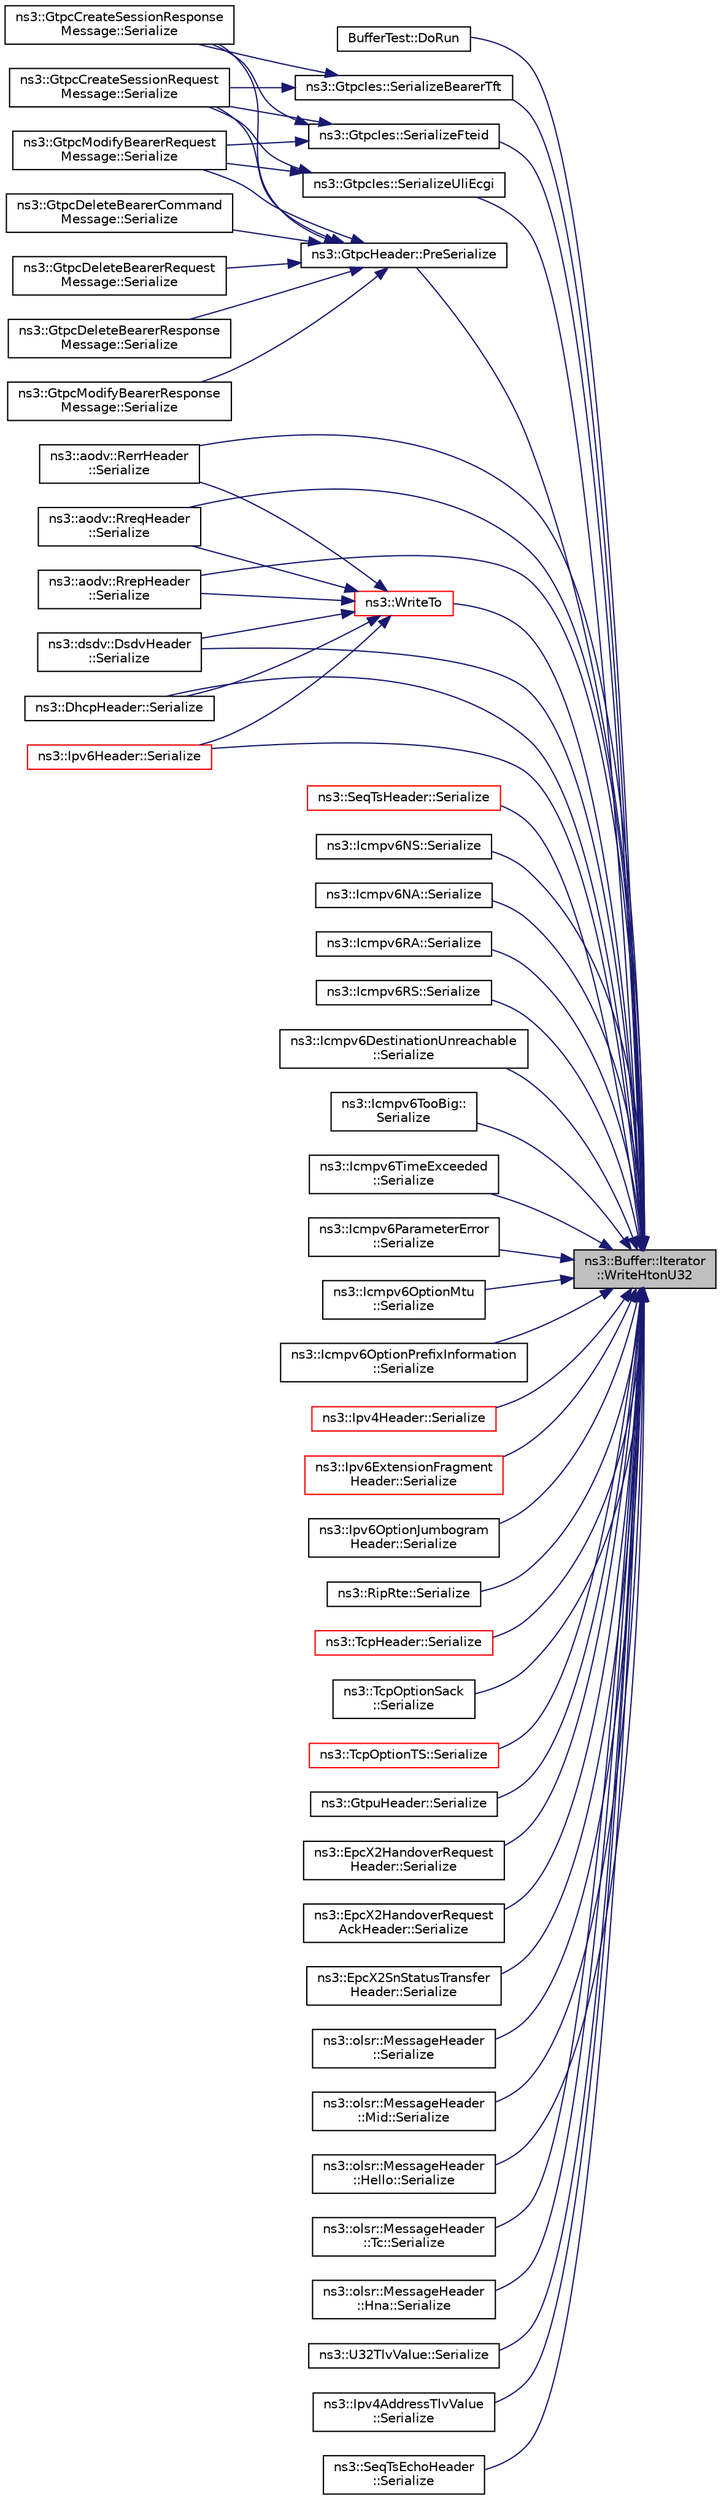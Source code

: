 digraph "ns3::Buffer::Iterator::WriteHtonU32"
{
 // LATEX_PDF_SIZE
  edge [fontname="Helvetica",fontsize="10",labelfontname="Helvetica",labelfontsize="10"];
  node [fontname="Helvetica",fontsize="10",shape=record];
  rankdir="RL";
  Node1 [label="ns3::Buffer::Iterator\l::WriteHtonU32",height=0.2,width=0.4,color="black", fillcolor="grey75", style="filled", fontcolor="black",tooltip=" "];
  Node1 -> Node2 [dir="back",color="midnightblue",fontsize="10",style="solid",fontname="Helvetica"];
  Node2 [label="BufferTest::DoRun",height=0.2,width=0.4,color="black", fillcolor="white", style="filled",URL="$class_buffer_test.html#a4ffd025f50c962366167daef7df0ac58",tooltip="Implementation to actually run this TestCase."];
  Node1 -> Node3 [dir="back",color="midnightblue",fontsize="10",style="solid",fontname="Helvetica"];
  Node3 [label="ns3::GtpcHeader::PreSerialize",height=0.2,width=0.4,color="black", fillcolor="white", style="filled",URL="$classns3_1_1_gtpc_header.html#a047f6096d967d40b2102cb946aa9fadf",tooltip="Serialize the GTP-C header in the GTP-C messages."];
  Node3 -> Node4 [dir="back",color="midnightblue",fontsize="10",style="solid",fontname="Helvetica"];
  Node4 [label="ns3::GtpcCreateSessionRequest\lMessage::Serialize",height=0.2,width=0.4,color="black", fillcolor="white", style="filled",URL="$classns3_1_1_gtpc_create_session_request_message.html#ade19154d2dba0cb546fe629e4febc3d8",tooltip=" "];
  Node3 -> Node5 [dir="back",color="midnightblue",fontsize="10",style="solid",fontname="Helvetica"];
  Node5 [label="ns3::GtpcCreateSessionResponse\lMessage::Serialize",height=0.2,width=0.4,color="black", fillcolor="white", style="filled",URL="$classns3_1_1_gtpc_create_session_response_message.html#a54ebabe0e08d2e325e303249baf708d0",tooltip=" "];
  Node3 -> Node6 [dir="back",color="midnightblue",fontsize="10",style="solid",fontname="Helvetica"];
  Node6 [label="ns3::GtpcModifyBearerRequest\lMessage::Serialize",height=0.2,width=0.4,color="black", fillcolor="white", style="filled",URL="$classns3_1_1_gtpc_modify_bearer_request_message.html#a3092f222b309600231e67121ade22ddb",tooltip=" "];
  Node3 -> Node7 [dir="back",color="midnightblue",fontsize="10",style="solid",fontname="Helvetica"];
  Node7 [label="ns3::GtpcModifyBearerResponse\lMessage::Serialize",height=0.2,width=0.4,color="black", fillcolor="white", style="filled",URL="$classns3_1_1_gtpc_modify_bearer_response_message.html#a2c1cec3f6ea212c4b7179d95d5e2d8ca",tooltip=" "];
  Node3 -> Node8 [dir="back",color="midnightblue",fontsize="10",style="solid",fontname="Helvetica"];
  Node8 [label="ns3::GtpcDeleteBearerCommand\lMessage::Serialize",height=0.2,width=0.4,color="black", fillcolor="white", style="filled",URL="$classns3_1_1_gtpc_delete_bearer_command_message.html#a61de081327fa734daac571be4e94e78d",tooltip=" "];
  Node3 -> Node9 [dir="back",color="midnightblue",fontsize="10",style="solid",fontname="Helvetica"];
  Node9 [label="ns3::GtpcDeleteBearerRequest\lMessage::Serialize",height=0.2,width=0.4,color="black", fillcolor="white", style="filled",URL="$classns3_1_1_gtpc_delete_bearer_request_message.html#a36565bccd9fa62fe24d8a3359b553d07",tooltip=" "];
  Node3 -> Node10 [dir="back",color="midnightblue",fontsize="10",style="solid",fontname="Helvetica"];
  Node10 [label="ns3::GtpcDeleteBearerResponse\lMessage::Serialize",height=0.2,width=0.4,color="black", fillcolor="white", style="filled",URL="$classns3_1_1_gtpc_delete_bearer_response_message.html#a1210687ce8047f5c401097590bd12596",tooltip=" "];
  Node1 -> Node11 [dir="back",color="midnightblue",fontsize="10",style="solid",fontname="Helvetica"];
  Node11 [label="ns3::aodv::RerrHeader\l::Serialize",height=0.2,width=0.4,color="black", fillcolor="white", style="filled",URL="$classns3_1_1aodv_1_1_rerr_header.html#af29208bf0e941a74bba5b3f5fa43c5c3",tooltip=" "];
  Node1 -> Node12 [dir="back",color="midnightblue",fontsize="10",style="solid",fontname="Helvetica"];
  Node12 [label="ns3::aodv::RreqHeader\l::Serialize",height=0.2,width=0.4,color="black", fillcolor="white", style="filled",URL="$classns3_1_1aodv_1_1_rreq_header.html#a374d735a58123e82cb2b5687df0e7818",tooltip=" "];
  Node1 -> Node13 [dir="back",color="midnightblue",fontsize="10",style="solid",fontname="Helvetica"];
  Node13 [label="ns3::aodv::RrepHeader\l::Serialize",height=0.2,width=0.4,color="black", fillcolor="white", style="filled",URL="$classns3_1_1aodv_1_1_rrep_header.html#a0145b96dcb747a1e238f2a93a7fd4169",tooltip=" "];
  Node1 -> Node14 [dir="back",color="midnightblue",fontsize="10",style="solid",fontname="Helvetica"];
  Node14 [label="ns3::SeqTsHeader::Serialize",height=0.2,width=0.4,color="red", fillcolor="white", style="filled",URL="$classns3_1_1_seq_ts_header.html#ab9afa56e3bab987c038968f2884888a3",tooltip=" "];
  Node1 -> Node16 [dir="back",color="midnightblue",fontsize="10",style="solid",fontname="Helvetica"];
  Node16 [label="ns3::dsdv::DsdvHeader\l::Serialize",height=0.2,width=0.4,color="black", fillcolor="white", style="filled",URL="$classns3_1_1dsdv_1_1_dsdv_header.html#ab9867c653be1dc938741b63d84381eeb",tooltip=" "];
  Node1 -> Node17 [dir="back",color="midnightblue",fontsize="10",style="solid",fontname="Helvetica"];
  Node17 [label="ns3::DhcpHeader::Serialize",height=0.2,width=0.4,color="black", fillcolor="white", style="filled",URL="$classns3_1_1_dhcp_header.html#a51f751c68e6cb356fa731e7c61adf975",tooltip=" "];
  Node1 -> Node18 [dir="back",color="midnightblue",fontsize="10",style="solid",fontname="Helvetica"];
  Node18 [label="ns3::Icmpv6NS::Serialize",height=0.2,width=0.4,color="black", fillcolor="white", style="filled",URL="$classns3_1_1_icmpv6_n_s.html#aebc729af73f2c352fc876e76f4a5cab9",tooltip="Serialize the packet."];
  Node1 -> Node19 [dir="back",color="midnightblue",fontsize="10",style="solid",fontname="Helvetica"];
  Node19 [label="ns3::Icmpv6NA::Serialize",height=0.2,width=0.4,color="black", fillcolor="white", style="filled",URL="$classns3_1_1_icmpv6_n_a.html#af63511f282e7290b4368b77b869d739f",tooltip="Serialize the packet."];
  Node1 -> Node20 [dir="back",color="midnightblue",fontsize="10",style="solid",fontname="Helvetica"];
  Node20 [label="ns3::Icmpv6RA::Serialize",height=0.2,width=0.4,color="black", fillcolor="white", style="filled",URL="$classns3_1_1_icmpv6_r_a.html#aee1ae254556b10c1ffd1bdb1285ff579",tooltip="Serialize the packet."];
  Node1 -> Node21 [dir="back",color="midnightblue",fontsize="10",style="solid",fontname="Helvetica"];
  Node21 [label="ns3::Icmpv6RS::Serialize",height=0.2,width=0.4,color="black", fillcolor="white", style="filled",URL="$classns3_1_1_icmpv6_r_s.html#a6b87ce73e1dcccd598dd868997ec5541",tooltip="Serialize the packet."];
  Node1 -> Node22 [dir="back",color="midnightblue",fontsize="10",style="solid",fontname="Helvetica"];
  Node22 [label="ns3::Icmpv6DestinationUnreachable\l::Serialize",height=0.2,width=0.4,color="black", fillcolor="white", style="filled",URL="$classns3_1_1_icmpv6_destination_unreachable.html#a307bf24f77edc801fb0a95b117bf8e82",tooltip="Serialize the packet."];
  Node1 -> Node23 [dir="back",color="midnightblue",fontsize="10",style="solid",fontname="Helvetica"];
  Node23 [label="ns3::Icmpv6TooBig::\lSerialize",height=0.2,width=0.4,color="black", fillcolor="white", style="filled",URL="$classns3_1_1_icmpv6_too_big.html#a307333cbfa102c539c3fdc1a6fe3bc1f",tooltip="Serialize the packet."];
  Node1 -> Node24 [dir="back",color="midnightblue",fontsize="10",style="solid",fontname="Helvetica"];
  Node24 [label="ns3::Icmpv6TimeExceeded\l::Serialize",height=0.2,width=0.4,color="black", fillcolor="white", style="filled",URL="$classns3_1_1_icmpv6_time_exceeded.html#a7e1ed342c15e7b9e19f11e9013f03714",tooltip="Serialize the packet."];
  Node1 -> Node25 [dir="back",color="midnightblue",fontsize="10",style="solid",fontname="Helvetica"];
  Node25 [label="ns3::Icmpv6ParameterError\l::Serialize",height=0.2,width=0.4,color="black", fillcolor="white", style="filled",URL="$classns3_1_1_icmpv6_parameter_error.html#a771961103fda9722d83ebbea35461bd4",tooltip="Serialize the packet."];
  Node1 -> Node26 [dir="back",color="midnightblue",fontsize="10",style="solid",fontname="Helvetica"];
  Node26 [label="ns3::Icmpv6OptionMtu\l::Serialize",height=0.2,width=0.4,color="black", fillcolor="white", style="filled",URL="$classns3_1_1_icmpv6_option_mtu.html#ac8d95a752546358b88f3c8ba698f81c7",tooltip="Serialize the packet."];
  Node1 -> Node27 [dir="back",color="midnightblue",fontsize="10",style="solid",fontname="Helvetica"];
  Node27 [label="ns3::Icmpv6OptionPrefixInformation\l::Serialize",height=0.2,width=0.4,color="black", fillcolor="white", style="filled",URL="$classns3_1_1_icmpv6_option_prefix_information.html#ab080cd5058ee1e8200a55d9a209b030c",tooltip="Serialize the packet."];
  Node1 -> Node28 [dir="back",color="midnightblue",fontsize="10",style="solid",fontname="Helvetica"];
  Node28 [label="ns3::Ipv4Header::Serialize",height=0.2,width=0.4,color="red", fillcolor="white", style="filled",URL="$classns3_1_1_ipv4_header.html#ae2d063372b7fb59a4c8a7e18a43858c2",tooltip=" "];
  Node1 -> Node31 [dir="back",color="midnightblue",fontsize="10",style="solid",fontname="Helvetica"];
  Node31 [label="ns3::Ipv6ExtensionFragment\lHeader::Serialize",height=0.2,width=0.4,color="red", fillcolor="white", style="filled",URL="$classns3_1_1_ipv6_extension_fragment_header.html#ad307c60bddd8cc066664d328bd623afa",tooltip="Serialize the packet."];
  Node1 -> Node37 [dir="back",color="midnightblue",fontsize="10",style="solid",fontname="Helvetica"];
  Node37 [label="ns3::Ipv6Header::Serialize",height=0.2,width=0.4,color="red", fillcolor="white", style="filled",URL="$classns3_1_1_ipv6_header.html#ab285cd1efeb132824ed3159e23a456d3",tooltip="Serialize the packet."];
  Node1 -> Node39 [dir="back",color="midnightblue",fontsize="10",style="solid",fontname="Helvetica"];
  Node39 [label="ns3::Ipv6OptionJumbogram\lHeader::Serialize",height=0.2,width=0.4,color="black", fillcolor="white", style="filled",URL="$classns3_1_1_ipv6_option_jumbogram_header.html#a38531240859b4845e4ea877f5b32ae60",tooltip="Serialize the packet."];
  Node1 -> Node40 [dir="back",color="midnightblue",fontsize="10",style="solid",fontname="Helvetica"];
  Node40 [label="ns3::RipRte::Serialize",height=0.2,width=0.4,color="black", fillcolor="white", style="filled",URL="$classns3_1_1_rip_rte.html#a680660ea5fdf0f80bbdde1ffa048cb1b",tooltip="Serialize the packet."];
  Node1 -> Node41 [dir="back",color="midnightblue",fontsize="10",style="solid",fontname="Helvetica"];
  Node41 [label="ns3::TcpHeader::Serialize",height=0.2,width=0.4,color="red", fillcolor="white", style="filled",URL="$classns3_1_1_tcp_header.html#a16e145d6a2e7bf9eff6978904a9c50a5",tooltip=" "];
  Node1 -> Node47 [dir="back",color="midnightblue",fontsize="10",style="solid",fontname="Helvetica"];
  Node47 [label="ns3::TcpOptionSack\l::Serialize",height=0.2,width=0.4,color="black", fillcolor="white", style="filled",URL="$classns3_1_1_tcp_option_sack.html#a6e1042fb8d7ca08ff49b0c5bd7d95791",tooltip="Serialize the Option to a buffer iterator."];
  Node1 -> Node48 [dir="back",color="midnightblue",fontsize="10",style="solid",fontname="Helvetica"];
  Node48 [label="ns3::TcpOptionTS::Serialize",height=0.2,width=0.4,color="red", fillcolor="white", style="filled",URL="$classns3_1_1_tcp_option_t_s.html#a6070f0223cd3d8bfed8e271405f8b1ac",tooltip="Serialize the Option to a buffer iterator."];
  Node1 -> Node51 [dir="back",color="midnightblue",fontsize="10",style="solid",fontname="Helvetica"];
  Node51 [label="ns3::GtpuHeader::Serialize",height=0.2,width=0.4,color="black", fillcolor="white", style="filled",URL="$classns3_1_1_gtpu_header.html#abe2c5e4308356aaf8714a9605eb714a1",tooltip=" "];
  Node1 -> Node52 [dir="back",color="midnightblue",fontsize="10",style="solid",fontname="Helvetica"];
  Node52 [label="ns3::EpcX2HandoverRequest\lHeader::Serialize",height=0.2,width=0.4,color="black", fillcolor="white", style="filled",URL="$classns3_1_1_epc_x2_handover_request_header.html#a98dade1b466edadfa79410259f85cce1",tooltip=" "];
  Node1 -> Node53 [dir="back",color="midnightblue",fontsize="10",style="solid",fontname="Helvetica"];
  Node53 [label="ns3::EpcX2HandoverRequest\lAckHeader::Serialize",height=0.2,width=0.4,color="black", fillcolor="white", style="filled",URL="$classns3_1_1_epc_x2_handover_request_ack_header.html#a4e6235c6a17be96a7384114f1c56c11c",tooltip=" "];
  Node1 -> Node54 [dir="back",color="midnightblue",fontsize="10",style="solid",fontname="Helvetica"];
  Node54 [label="ns3::EpcX2SnStatusTransfer\lHeader::Serialize",height=0.2,width=0.4,color="black", fillcolor="white", style="filled",URL="$classns3_1_1_epc_x2_sn_status_transfer_header.html#a72082d448d84ec0957992338fe02a5d3",tooltip=" "];
  Node1 -> Node55 [dir="back",color="midnightblue",fontsize="10",style="solid",fontname="Helvetica"];
  Node55 [label="ns3::olsr::MessageHeader\l::Serialize",height=0.2,width=0.4,color="black", fillcolor="white", style="filled",URL="$classns3_1_1olsr_1_1_message_header.html#ad37259f0370e6be2ffabd3583fcc3e90",tooltip=" "];
  Node1 -> Node56 [dir="back",color="midnightblue",fontsize="10",style="solid",fontname="Helvetica"];
  Node56 [label="ns3::olsr::MessageHeader\l::Mid::Serialize",height=0.2,width=0.4,color="black", fillcolor="white", style="filled",URL="$structns3_1_1olsr_1_1_message_header_1_1_mid.html#a485dcd8259ddbc97220b8f6b0ffd7d72",tooltip="This method is used by Packet::AddHeader to store a header into the byte buffer of a packet."];
  Node1 -> Node57 [dir="back",color="midnightblue",fontsize="10",style="solid",fontname="Helvetica"];
  Node57 [label="ns3::olsr::MessageHeader\l::Hello::Serialize",height=0.2,width=0.4,color="black", fillcolor="white", style="filled",URL="$structns3_1_1olsr_1_1_message_header_1_1_hello.html#af7e2bec7310f8f40cee45f6bd673dcbd",tooltip="This method is used by Packet::AddHeader to store a header into the byte buffer of a packet."];
  Node1 -> Node58 [dir="back",color="midnightblue",fontsize="10",style="solid",fontname="Helvetica"];
  Node58 [label="ns3::olsr::MessageHeader\l::Tc::Serialize",height=0.2,width=0.4,color="black", fillcolor="white", style="filled",URL="$structns3_1_1olsr_1_1_message_header_1_1_tc.html#a7a627a55bf13317e68033778984829fa",tooltip="This method is used by Packet::AddHeader to store a header into the byte buffer of a packet."];
  Node1 -> Node59 [dir="back",color="midnightblue",fontsize="10",style="solid",fontname="Helvetica"];
  Node59 [label="ns3::olsr::MessageHeader\l::Hna::Serialize",height=0.2,width=0.4,color="black", fillcolor="white", style="filled",URL="$structns3_1_1olsr_1_1_message_header_1_1_hna.html#a03f40b7fd39ccdabc2a1bf38283f0cf5",tooltip="This method is used by Packet::AddHeader to store a header into the byte buffer of a packet."];
  Node1 -> Node60 [dir="back",color="midnightblue",fontsize="10",style="solid",fontname="Helvetica"];
  Node60 [label="ns3::U32TlvValue::Serialize",height=0.2,width=0.4,color="black", fillcolor="white", style="filled",URL="$classns3_1_1_u32_tlv_value.html#ad31cacf7329a957dea88de5639c7f59e",tooltip="Serialize to a buffer."];
  Node1 -> Node61 [dir="back",color="midnightblue",fontsize="10",style="solid",fontname="Helvetica"];
  Node61 [label="ns3::Ipv4AddressTlvValue\l::Serialize",height=0.2,width=0.4,color="black", fillcolor="white", style="filled",URL="$classns3_1_1_ipv4_address_tlv_value.html#aa7e986ed83d9c92017a1f117b03a0835",tooltip="Serialize to a buffer."];
  Node1 -> Node62 [dir="back",color="midnightblue",fontsize="10",style="solid",fontname="Helvetica"];
  Node62 [label="ns3::SeqTsEchoHeader\l::Serialize",height=0.2,width=0.4,color="black", fillcolor="white", style="filled",URL="$classns3_1_1_seq_ts_echo_header.html#ab955766ef2a756d16421e4a5943b7fc5",tooltip=" "];
  Node1 -> Node63 [dir="back",color="midnightblue",fontsize="10",style="solid",fontname="Helvetica"];
  Node63 [label="ns3::GtpcIes::SerializeBearerTft",height=0.2,width=0.4,color="black", fillcolor="white", style="filled",URL="$classns3_1_1_gtpc_ies.html#af619760a17e4ec73184ae712b689863d",tooltip=" "];
  Node63 -> Node4 [dir="back",color="midnightblue",fontsize="10",style="solid",fontname="Helvetica"];
  Node63 -> Node5 [dir="back",color="midnightblue",fontsize="10",style="solid",fontname="Helvetica"];
  Node1 -> Node64 [dir="back",color="midnightblue",fontsize="10",style="solid",fontname="Helvetica"];
  Node64 [label="ns3::GtpcIes::SerializeFteid",height=0.2,width=0.4,color="black", fillcolor="white", style="filled",URL="$classns3_1_1_gtpc_ies.html#a72096f09523a049cb9c2e4c1c6e64702",tooltip=" "];
  Node64 -> Node4 [dir="back",color="midnightblue",fontsize="10",style="solid",fontname="Helvetica"];
  Node64 -> Node5 [dir="back",color="midnightblue",fontsize="10",style="solid",fontname="Helvetica"];
  Node64 -> Node6 [dir="back",color="midnightblue",fontsize="10",style="solid",fontname="Helvetica"];
  Node1 -> Node65 [dir="back",color="midnightblue",fontsize="10",style="solid",fontname="Helvetica"];
  Node65 [label="ns3::GtpcIes::SerializeUliEcgi",height=0.2,width=0.4,color="black", fillcolor="white", style="filled",URL="$classns3_1_1_gtpc_ies.html#a8f7fed2ae2c6b4e04ed0efa92df67333",tooltip=" "];
  Node65 -> Node4 [dir="back",color="midnightblue",fontsize="10",style="solid",fontname="Helvetica"];
  Node65 -> Node6 [dir="back",color="midnightblue",fontsize="10",style="solid",fontname="Helvetica"];
  Node1 -> Node66 [dir="back",color="midnightblue",fontsize="10",style="solid",fontname="Helvetica"];
  Node66 [label="ns3::WriteTo",height=0.2,width=0.4,color="red", fillcolor="white", style="filled",URL="$namespacens3.html#abe3cb0173e87a3f7e2e414358c0a08bf",tooltip="Write an Ipv4Address to a Buffer."];
  Node66 -> Node11 [dir="back",color="midnightblue",fontsize="10",style="solid",fontname="Helvetica"];
  Node66 -> Node12 [dir="back",color="midnightblue",fontsize="10",style="solid",fontname="Helvetica"];
  Node66 -> Node13 [dir="back",color="midnightblue",fontsize="10",style="solid",fontname="Helvetica"];
  Node66 -> Node16 [dir="back",color="midnightblue",fontsize="10",style="solid",fontname="Helvetica"];
  Node66 -> Node17 [dir="back",color="midnightblue",fontsize="10",style="solid",fontname="Helvetica"];
  Node66 -> Node37 [dir="back",color="midnightblue",fontsize="10",style="solid",fontname="Helvetica"];
}
